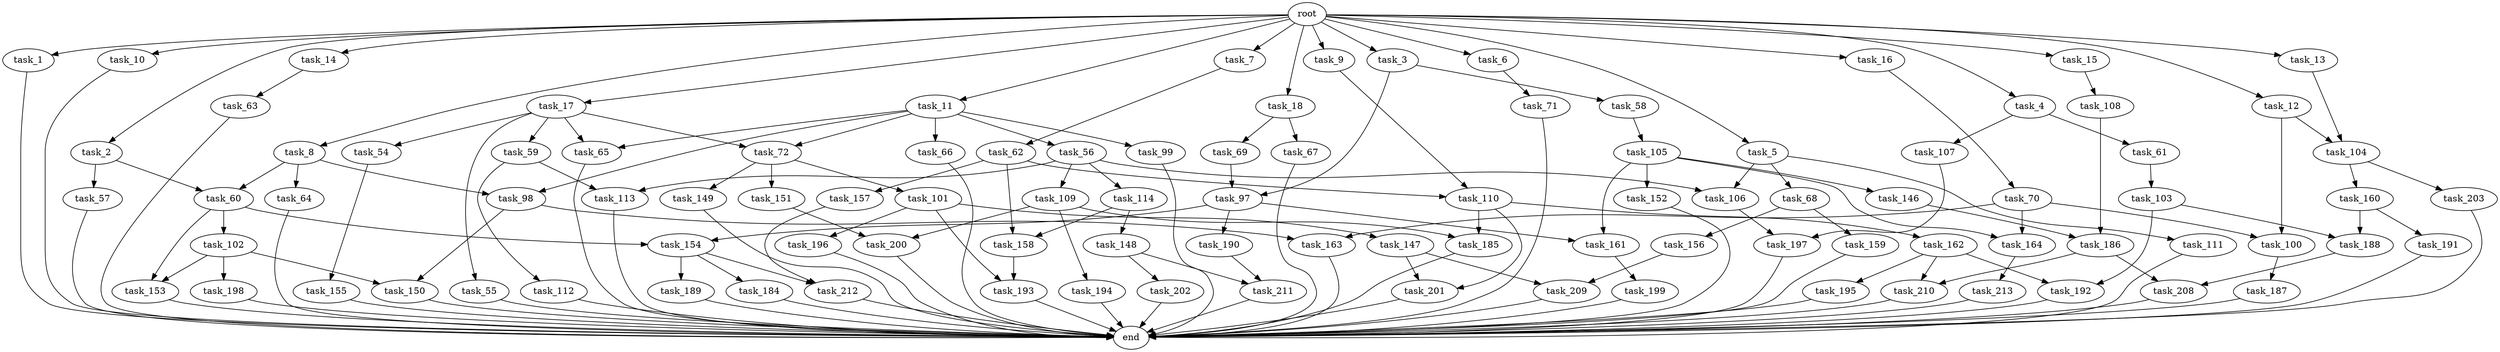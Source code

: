 digraph G {
  root [size="0.000000"];
  task_1 [size="102.400000"];
  task_2 [size="102.400000"];
  task_3 [size="102.400000"];
  task_4 [size="102.400000"];
  task_5 [size="102.400000"];
  task_6 [size="102.400000"];
  task_7 [size="102.400000"];
  task_8 [size="102.400000"];
  task_9 [size="102.400000"];
  task_10 [size="102.400000"];
  task_11 [size="102.400000"];
  task_12 [size="102.400000"];
  task_13 [size="102.400000"];
  task_14 [size="102.400000"];
  task_15 [size="102.400000"];
  task_16 [size="102.400000"];
  task_17 [size="102.400000"];
  task_18 [size="102.400000"];
  task_54 [size="85899345920.000000"];
  task_55 [size="85899345920.000000"];
  task_56 [size="13743895347.200001"];
  task_57 [size="21474836480.000000"];
  task_58 [size="30923764531.200001"];
  task_59 [size="85899345920.000000"];
  task_60 [size="52398601011.200005"];
  task_61 [size="85899345920.000000"];
  task_62 [size="42090679500.800003"];
  task_63 [size="69578470195.199997"];
  task_64 [size="30923764531.200001"];
  task_65 [size="99643241267.200012"];
  task_66 [size="13743895347.200001"];
  task_67 [size="13743895347.200001"];
  task_68 [size="7730941132.800000"];
  task_69 [size="13743895347.200001"];
  task_70 [size="21474836480.000000"];
  task_71 [size="42090679500.800003"];
  task_72 [size="99643241267.200012"];
  task_97 [size="85899345920.000000"];
  task_98 [size="44667659878.400002"];
  task_99 [size="13743895347.200001"];
  task_100 [size="63565515980.800003"];
  task_101 [size="69578470195.199997"];
  task_102 [size="13743895347.200001"];
  task_103 [size="69578470195.199997"];
  task_104 [size="73014444032.000000"];
  task_105 [size="7730941132.800000"];
  task_106 [size="15461882265.600000"];
  task_107 [size="85899345920.000000"];
  task_108 [size="3435973836.800000"];
  task_109 [size="7730941132.800000"];
  task_110 [size="44667659878.400002"];
  task_111 [size="7730941132.800000"];
  task_112 [size="13743895347.200001"];
  task_113 [size="21474836480.000000"];
  task_114 [size="7730941132.800000"];
  task_146 [size="13743895347.200001"];
  task_147 [size="85899345920.000000"];
  task_148 [size="21474836480.000000"];
  task_149 [size="69578470195.199997"];
  task_150 [size="107374182400.000000"];
  task_151 [size="69578470195.199997"];
  task_152 [size="13743895347.200001"];
  task_153 [size="99643241267.200012"];
  task_154 [size="27487790694.400002"];
  task_155 [size="13743895347.200001"];
  task_156 [size="85899345920.000000"];
  task_157 [size="13743895347.200001"];
  task_158 [size="35218731827.200005"];
  task_159 [size="85899345920.000000"];
  task_160 [size="7730941132.800000"];
  task_161 [size="27487790694.400002"];
  task_162 [size="42090679500.800003"];
  task_163 [size="42949672960.000000"];
  task_164 [size="35218731827.200005"];
  task_184 [size="13743895347.200001"];
  task_185 [size="55834574848.000000"];
  task_186 [size="6871947673.600000"];
  task_187 [size="3435973836.800000"];
  task_188 [size="29205777612.800003"];
  task_189 [size="13743895347.200001"];
  task_190 [size="13743895347.200001"];
  task_191 [size="21474836480.000000"];
  task_192 [size="15461882265.600000"];
  task_193 [size="93630287052.800003"];
  task_194 [size="13743895347.200001"];
  task_195 [size="7730941132.800000"];
  task_196 [size="85899345920.000000"];
  task_197 [size="171798691840.000000"];
  task_198 [size="85899345920.000000"];
  task_199 [size="54975581388.800003"];
  task_200 [size="17179869184.000000"];
  task_201 [size="84181359001.600006"];
  task_202 [size="13743895347.200001"];
  task_203 [size="7730941132.800000"];
  task_208 [size="155477816115.200012"];
  task_209 [size="73014444032.000000"];
  task_210 [size="77309411328.000000"];
  task_211 [size="21474836480.000000"];
  task_212 [size="83322365542.400009"];
  task_213 [size="69578470195.199997"];
  end [size="0.000000"];

  root -> task_1 [size="1.000000"];
  root -> task_2 [size="1.000000"];
  root -> task_3 [size="1.000000"];
  root -> task_4 [size="1.000000"];
  root -> task_5 [size="1.000000"];
  root -> task_6 [size="1.000000"];
  root -> task_7 [size="1.000000"];
  root -> task_8 [size="1.000000"];
  root -> task_9 [size="1.000000"];
  root -> task_10 [size="1.000000"];
  root -> task_11 [size="1.000000"];
  root -> task_12 [size="1.000000"];
  root -> task_13 [size="1.000000"];
  root -> task_14 [size="1.000000"];
  root -> task_15 [size="1.000000"];
  root -> task_16 [size="1.000000"];
  root -> task_17 [size="1.000000"];
  root -> task_18 [size="1.000000"];
  task_1 -> end [size="1.000000"];
  task_2 -> task_57 [size="209715200.000000"];
  task_2 -> task_60 [size="209715200.000000"];
  task_3 -> task_58 [size="301989888.000000"];
  task_3 -> task_97 [size="301989888.000000"];
  task_4 -> task_61 [size="838860800.000000"];
  task_4 -> task_107 [size="838860800.000000"];
  task_5 -> task_68 [size="75497472.000000"];
  task_5 -> task_106 [size="75497472.000000"];
  task_5 -> task_111 [size="75497472.000000"];
  task_6 -> task_71 [size="411041792.000000"];
  task_7 -> task_62 [size="411041792.000000"];
  task_8 -> task_60 [size="301989888.000000"];
  task_8 -> task_64 [size="301989888.000000"];
  task_8 -> task_98 [size="301989888.000000"];
  task_9 -> task_110 [size="301989888.000000"];
  task_10 -> end [size="1.000000"];
  task_11 -> task_56 [size="134217728.000000"];
  task_11 -> task_65 [size="134217728.000000"];
  task_11 -> task_66 [size="134217728.000000"];
  task_11 -> task_72 [size="134217728.000000"];
  task_11 -> task_98 [size="134217728.000000"];
  task_11 -> task_99 [size="134217728.000000"];
  task_12 -> task_100 [size="411041792.000000"];
  task_12 -> task_104 [size="411041792.000000"];
  task_13 -> task_104 [size="301989888.000000"];
  task_14 -> task_63 [size="679477248.000000"];
  task_15 -> task_108 [size="33554432.000000"];
  task_16 -> task_70 [size="209715200.000000"];
  task_17 -> task_54 [size="838860800.000000"];
  task_17 -> task_55 [size="838860800.000000"];
  task_17 -> task_59 [size="838860800.000000"];
  task_17 -> task_65 [size="838860800.000000"];
  task_17 -> task_72 [size="838860800.000000"];
  task_18 -> task_67 [size="134217728.000000"];
  task_18 -> task_69 [size="134217728.000000"];
  task_54 -> task_155 [size="134217728.000000"];
  task_55 -> end [size="1.000000"];
  task_56 -> task_106 [size="75497472.000000"];
  task_56 -> task_109 [size="75497472.000000"];
  task_56 -> task_113 [size="75497472.000000"];
  task_56 -> task_114 [size="75497472.000000"];
  task_57 -> end [size="1.000000"];
  task_58 -> task_105 [size="75497472.000000"];
  task_59 -> task_112 [size="134217728.000000"];
  task_59 -> task_113 [size="134217728.000000"];
  task_60 -> task_102 [size="134217728.000000"];
  task_60 -> task_153 [size="134217728.000000"];
  task_60 -> task_154 [size="134217728.000000"];
  task_61 -> task_103 [size="679477248.000000"];
  task_62 -> task_110 [size="134217728.000000"];
  task_62 -> task_157 [size="134217728.000000"];
  task_62 -> task_158 [size="134217728.000000"];
  task_63 -> end [size="1.000000"];
  task_64 -> end [size="1.000000"];
  task_65 -> end [size="1.000000"];
  task_66 -> end [size="1.000000"];
  task_67 -> end [size="1.000000"];
  task_68 -> task_156 [size="838860800.000000"];
  task_68 -> task_159 [size="838860800.000000"];
  task_69 -> task_97 [size="536870912.000000"];
  task_70 -> task_100 [size="209715200.000000"];
  task_70 -> task_163 [size="209715200.000000"];
  task_70 -> task_164 [size="209715200.000000"];
  task_71 -> end [size="1.000000"];
  task_72 -> task_101 [size="679477248.000000"];
  task_72 -> task_149 [size="679477248.000000"];
  task_72 -> task_151 [size="679477248.000000"];
  task_97 -> task_154 [size="134217728.000000"];
  task_97 -> task_161 [size="134217728.000000"];
  task_97 -> task_190 [size="134217728.000000"];
  task_98 -> task_150 [size="209715200.000000"];
  task_98 -> task_163 [size="209715200.000000"];
  task_99 -> end [size="1.000000"];
  task_100 -> task_187 [size="33554432.000000"];
  task_101 -> task_147 [size="838860800.000000"];
  task_101 -> task_193 [size="838860800.000000"];
  task_101 -> task_196 [size="838860800.000000"];
  task_102 -> task_150 [size="838860800.000000"];
  task_102 -> task_153 [size="838860800.000000"];
  task_102 -> task_198 [size="838860800.000000"];
  task_103 -> task_188 [size="75497472.000000"];
  task_103 -> task_192 [size="75497472.000000"];
  task_104 -> task_160 [size="75497472.000000"];
  task_104 -> task_203 [size="75497472.000000"];
  task_105 -> task_146 [size="134217728.000000"];
  task_105 -> task_152 [size="134217728.000000"];
  task_105 -> task_161 [size="134217728.000000"];
  task_105 -> task_164 [size="134217728.000000"];
  task_106 -> task_197 [size="838860800.000000"];
  task_107 -> task_197 [size="838860800.000000"];
  task_108 -> task_186 [size="33554432.000000"];
  task_109 -> task_185 [size="134217728.000000"];
  task_109 -> task_194 [size="134217728.000000"];
  task_109 -> task_200 [size="134217728.000000"];
  task_110 -> task_162 [size="411041792.000000"];
  task_110 -> task_185 [size="411041792.000000"];
  task_110 -> task_201 [size="411041792.000000"];
  task_111 -> end [size="1.000000"];
  task_112 -> end [size="1.000000"];
  task_113 -> end [size="1.000000"];
  task_114 -> task_148 [size="209715200.000000"];
  task_114 -> task_158 [size="209715200.000000"];
  task_146 -> task_186 [size="33554432.000000"];
  task_147 -> task_201 [size="411041792.000000"];
  task_147 -> task_209 [size="411041792.000000"];
  task_148 -> task_202 [size="134217728.000000"];
  task_148 -> task_211 [size="134217728.000000"];
  task_149 -> end [size="1.000000"];
  task_150 -> end [size="1.000000"];
  task_151 -> task_200 [size="33554432.000000"];
  task_152 -> end [size="1.000000"];
  task_153 -> end [size="1.000000"];
  task_154 -> task_184 [size="134217728.000000"];
  task_154 -> task_189 [size="134217728.000000"];
  task_154 -> task_212 [size="134217728.000000"];
  task_155 -> end [size="1.000000"];
  task_156 -> task_209 [size="301989888.000000"];
  task_157 -> task_212 [size="679477248.000000"];
  task_158 -> task_193 [size="75497472.000000"];
  task_159 -> end [size="1.000000"];
  task_160 -> task_188 [size="209715200.000000"];
  task_160 -> task_191 [size="209715200.000000"];
  task_161 -> task_199 [size="536870912.000000"];
  task_162 -> task_192 [size="75497472.000000"];
  task_162 -> task_195 [size="75497472.000000"];
  task_162 -> task_210 [size="75497472.000000"];
  task_163 -> end [size="1.000000"];
  task_164 -> task_213 [size="679477248.000000"];
  task_184 -> end [size="1.000000"];
  task_185 -> end [size="1.000000"];
  task_186 -> task_208 [size="679477248.000000"];
  task_186 -> task_210 [size="679477248.000000"];
  task_187 -> end [size="1.000000"];
  task_188 -> task_208 [size="838860800.000000"];
  task_189 -> end [size="1.000000"];
  task_190 -> task_211 [size="75497472.000000"];
  task_191 -> end [size="1.000000"];
  task_192 -> end [size="1.000000"];
  task_193 -> end [size="1.000000"];
  task_194 -> end [size="1.000000"];
  task_195 -> end [size="1.000000"];
  task_196 -> end [size="1.000000"];
  task_197 -> end [size="1.000000"];
  task_198 -> end [size="1.000000"];
  task_199 -> end [size="1.000000"];
  task_200 -> end [size="1.000000"];
  task_201 -> end [size="1.000000"];
  task_202 -> end [size="1.000000"];
  task_203 -> end [size="1.000000"];
  task_208 -> end [size="1.000000"];
  task_209 -> end [size="1.000000"];
  task_210 -> end [size="1.000000"];
  task_211 -> end [size="1.000000"];
  task_212 -> end [size="1.000000"];
  task_213 -> end [size="1.000000"];
}
